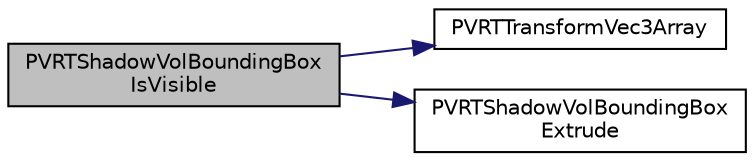 digraph "PVRTShadowVolBoundingBoxIsVisible"
{
  edge [fontname="Helvetica",fontsize="10",labelfontname="Helvetica",labelfontsize="10"];
  node [fontname="Helvetica",fontsize="10",shape=record];
  rankdir="LR";
  Node1 [label="PVRTShadowVolBoundingBox\lIsVisible",height=0.2,width=0.4,color="black", fillcolor="grey75", style="filled", fontcolor="black"];
  Node1 -> Node2 [color="midnightblue",fontsize="10",style="solid",fontname="Helvetica"];
  Node2 [label="PVRTTransformVec3Array",height=0.2,width=0.4,color="black", fillcolor="white", style="filled",URL="$_p_v_r_t_trans_8h.html#a7c1fa8baf94bf4e7dcc53d7c72c27dba"];
  Node1 -> Node3 [color="midnightblue",fontsize="10",style="solid",fontname="Helvetica"];
  Node3 [label="PVRTShadowVolBoundingBox\lExtrude",height=0.2,width=0.4,color="black", fillcolor="white", style="filled",URL="$_p_v_r_t_shadow_vol_8h.html#a919343e069d24c958a60459c25c4f124"];
}
